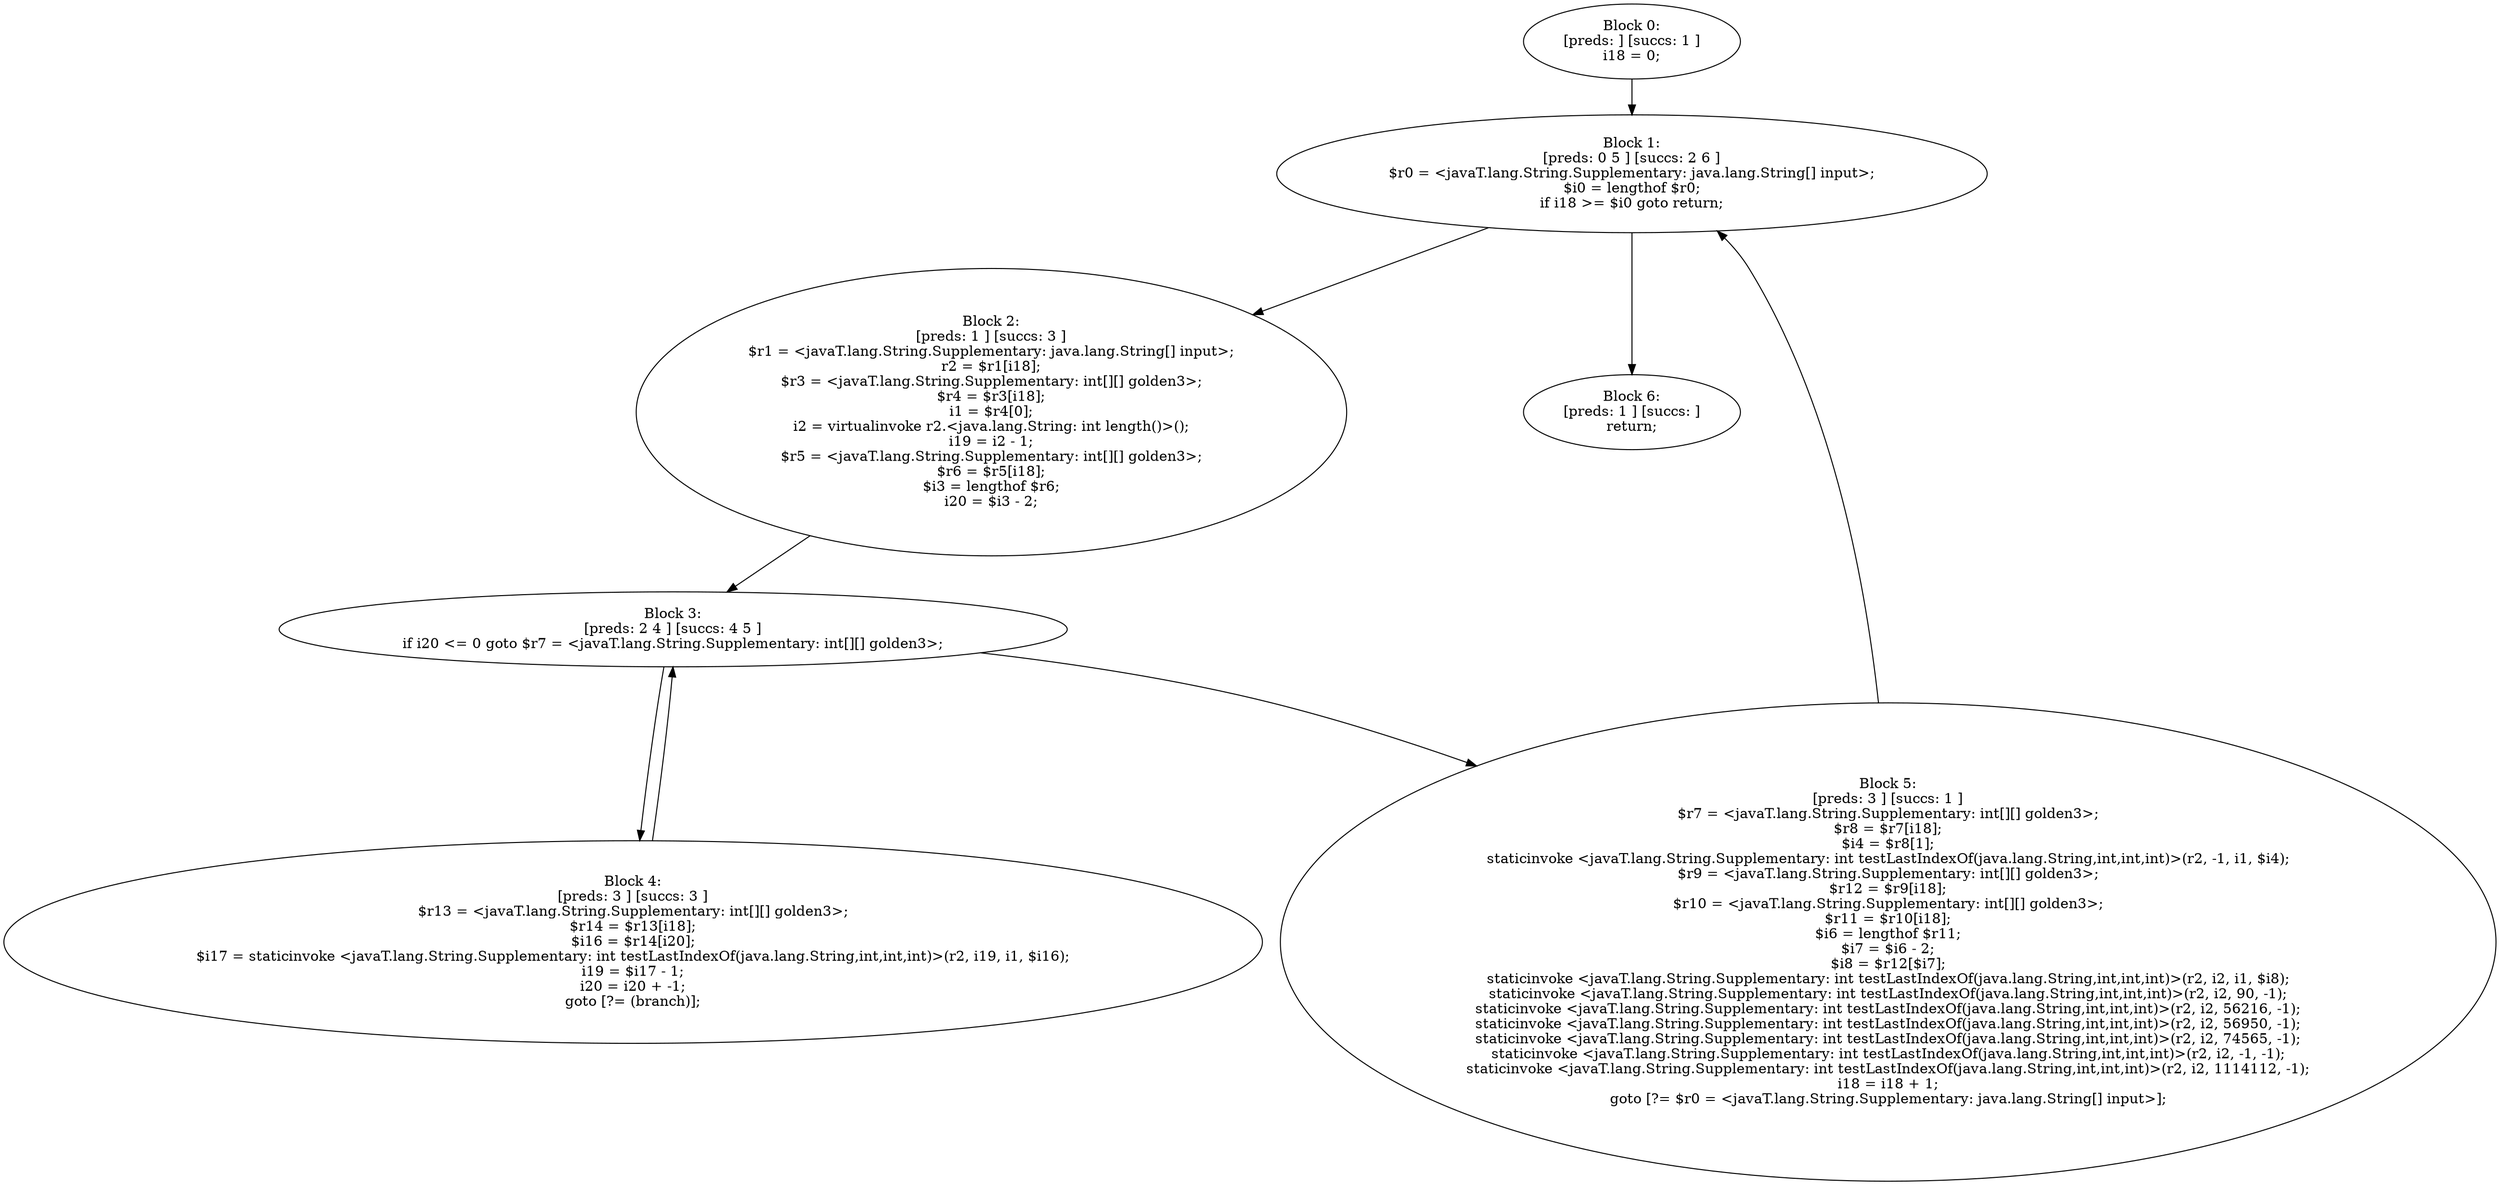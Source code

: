 digraph "unitGraph" {
    "Block 0:
[preds: ] [succs: 1 ]
i18 = 0;
"
    "Block 1:
[preds: 0 5 ] [succs: 2 6 ]
$r0 = <javaT.lang.String.Supplementary: java.lang.String[] input>;
$i0 = lengthof $r0;
if i18 >= $i0 goto return;
"
    "Block 2:
[preds: 1 ] [succs: 3 ]
$r1 = <javaT.lang.String.Supplementary: java.lang.String[] input>;
r2 = $r1[i18];
$r3 = <javaT.lang.String.Supplementary: int[][] golden3>;
$r4 = $r3[i18];
i1 = $r4[0];
i2 = virtualinvoke r2.<java.lang.String: int length()>();
i19 = i2 - 1;
$r5 = <javaT.lang.String.Supplementary: int[][] golden3>;
$r6 = $r5[i18];
$i3 = lengthof $r6;
i20 = $i3 - 2;
"
    "Block 3:
[preds: 2 4 ] [succs: 4 5 ]
if i20 <= 0 goto $r7 = <javaT.lang.String.Supplementary: int[][] golden3>;
"
    "Block 4:
[preds: 3 ] [succs: 3 ]
$r13 = <javaT.lang.String.Supplementary: int[][] golden3>;
$r14 = $r13[i18];
$i16 = $r14[i20];
$i17 = staticinvoke <javaT.lang.String.Supplementary: int testLastIndexOf(java.lang.String,int,int,int)>(r2, i19, i1, $i16);
i19 = $i17 - 1;
i20 = i20 + -1;
goto [?= (branch)];
"
    "Block 5:
[preds: 3 ] [succs: 1 ]
$r7 = <javaT.lang.String.Supplementary: int[][] golden3>;
$r8 = $r7[i18];
$i4 = $r8[1];
staticinvoke <javaT.lang.String.Supplementary: int testLastIndexOf(java.lang.String,int,int,int)>(r2, -1, i1, $i4);
$r9 = <javaT.lang.String.Supplementary: int[][] golden3>;
$r12 = $r9[i18];
$r10 = <javaT.lang.String.Supplementary: int[][] golden3>;
$r11 = $r10[i18];
$i6 = lengthof $r11;
$i7 = $i6 - 2;
$i8 = $r12[$i7];
staticinvoke <javaT.lang.String.Supplementary: int testLastIndexOf(java.lang.String,int,int,int)>(r2, i2, i1, $i8);
staticinvoke <javaT.lang.String.Supplementary: int testLastIndexOf(java.lang.String,int,int,int)>(r2, i2, 90, -1);
staticinvoke <javaT.lang.String.Supplementary: int testLastIndexOf(java.lang.String,int,int,int)>(r2, i2, 56216, -1);
staticinvoke <javaT.lang.String.Supplementary: int testLastIndexOf(java.lang.String,int,int,int)>(r2, i2, 56950, -1);
staticinvoke <javaT.lang.String.Supplementary: int testLastIndexOf(java.lang.String,int,int,int)>(r2, i2, 74565, -1);
staticinvoke <javaT.lang.String.Supplementary: int testLastIndexOf(java.lang.String,int,int,int)>(r2, i2, -1, -1);
staticinvoke <javaT.lang.String.Supplementary: int testLastIndexOf(java.lang.String,int,int,int)>(r2, i2, 1114112, -1);
i18 = i18 + 1;
goto [?= $r0 = <javaT.lang.String.Supplementary: java.lang.String[] input>];
"
    "Block 6:
[preds: 1 ] [succs: ]
return;
"
    "Block 0:
[preds: ] [succs: 1 ]
i18 = 0;
"->"Block 1:
[preds: 0 5 ] [succs: 2 6 ]
$r0 = <javaT.lang.String.Supplementary: java.lang.String[] input>;
$i0 = lengthof $r0;
if i18 >= $i0 goto return;
";
    "Block 1:
[preds: 0 5 ] [succs: 2 6 ]
$r0 = <javaT.lang.String.Supplementary: java.lang.String[] input>;
$i0 = lengthof $r0;
if i18 >= $i0 goto return;
"->"Block 2:
[preds: 1 ] [succs: 3 ]
$r1 = <javaT.lang.String.Supplementary: java.lang.String[] input>;
r2 = $r1[i18];
$r3 = <javaT.lang.String.Supplementary: int[][] golden3>;
$r4 = $r3[i18];
i1 = $r4[0];
i2 = virtualinvoke r2.<java.lang.String: int length()>();
i19 = i2 - 1;
$r5 = <javaT.lang.String.Supplementary: int[][] golden3>;
$r6 = $r5[i18];
$i3 = lengthof $r6;
i20 = $i3 - 2;
";
    "Block 1:
[preds: 0 5 ] [succs: 2 6 ]
$r0 = <javaT.lang.String.Supplementary: java.lang.String[] input>;
$i0 = lengthof $r0;
if i18 >= $i0 goto return;
"->"Block 6:
[preds: 1 ] [succs: ]
return;
";
    "Block 2:
[preds: 1 ] [succs: 3 ]
$r1 = <javaT.lang.String.Supplementary: java.lang.String[] input>;
r2 = $r1[i18];
$r3 = <javaT.lang.String.Supplementary: int[][] golden3>;
$r4 = $r3[i18];
i1 = $r4[0];
i2 = virtualinvoke r2.<java.lang.String: int length()>();
i19 = i2 - 1;
$r5 = <javaT.lang.String.Supplementary: int[][] golden3>;
$r6 = $r5[i18];
$i3 = lengthof $r6;
i20 = $i3 - 2;
"->"Block 3:
[preds: 2 4 ] [succs: 4 5 ]
if i20 <= 0 goto $r7 = <javaT.lang.String.Supplementary: int[][] golden3>;
";
    "Block 3:
[preds: 2 4 ] [succs: 4 5 ]
if i20 <= 0 goto $r7 = <javaT.lang.String.Supplementary: int[][] golden3>;
"->"Block 4:
[preds: 3 ] [succs: 3 ]
$r13 = <javaT.lang.String.Supplementary: int[][] golden3>;
$r14 = $r13[i18];
$i16 = $r14[i20];
$i17 = staticinvoke <javaT.lang.String.Supplementary: int testLastIndexOf(java.lang.String,int,int,int)>(r2, i19, i1, $i16);
i19 = $i17 - 1;
i20 = i20 + -1;
goto [?= (branch)];
";
    "Block 3:
[preds: 2 4 ] [succs: 4 5 ]
if i20 <= 0 goto $r7 = <javaT.lang.String.Supplementary: int[][] golden3>;
"->"Block 5:
[preds: 3 ] [succs: 1 ]
$r7 = <javaT.lang.String.Supplementary: int[][] golden3>;
$r8 = $r7[i18];
$i4 = $r8[1];
staticinvoke <javaT.lang.String.Supplementary: int testLastIndexOf(java.lang.String,int,int,int)>(r2, -1, i1, $i4);
$r9 = <javaT.lang.String.Supplementary: int[][] golden3>;
$r12 = $r9[i18];
$r10 = <javaT.lang.String.Supplementary: int[][] golden3>;
$r11 = $r10[i18];
$i6 = lengthof $r11;
$i7 = $i6 - 2;
$i8 = $r12[$i7];
staticinvoke <javaT.lang.String.Supplementary: int testLastIndexOf(java.lang.String,int,int,int)>(r2, i2, i1, $i8);
staticinvoke <javaT.lang.String.Supplementary: int testLastIndexOf(java.lang.String,int,int,int)>(r2, i2, 90, -1);
staticinvoke <javaT.lang.String.Supplementary: int testLastIndexOf(java.lang.String,int,int,int)>(r2, i2, 56216, -1);
staticinvoke <javaT.lang.String.Supplementary: int testLastIndexOf(java.lang.String,int,int,int)>(r2, i2, 56950, -1);
staticinvoke <javaT.lang.String.Supplementary: int testLastIndexOf(java.lang.String,int,int,int)>(r2, i2, 74565, -1);
staticinvoke <javaT.lang.String.Supplementary: int testLastIndexOf(java.lang.String,int,int,int)>(r2, i2, -1, -1);
staticinvoke <javaT.lang.String.Supplementary: int testLastIndexOf(java.lang.String,int,int,int)>(r2, i2, 1114112, -1);
i18 = i18 + 1;
goto [?= $r0 = <javaT.lang.String.Supplementary: java.lang.String[] input>];
";
    "Block 4:
[preds: 3 ] [succs: 3 ]
$r13 = <javaT.lang.String.Supplementary: int[][] golden3>;
$r14 = $r13[i18];
$i16 = $r14[i20];
$i17 = staticinvoke <javaT.lang.String.Supplementary: int testLastIndexOf(java.lang.String,int,int,int)>(r2, i19, i1, $i16);
i19 = $i17 - 1;
i20 = i20 + -1;
goto [?= (branch)];
"->"Block 3:
[preds: 2 4 ] [succs: 4 5 ]
if i20 <= 0 goto $r7 = <javaT.lang.String.Supplementary: int[][] golden3>;
";
    "Block 5:
[preds: 3 ] [succs: 1 ]
$r7 = <javaT.lang.String.Supplementary: int[][] golden3>;
$r8 = $r7[i18];
$i4 = $r8[1];
staticinvoke <javaT.lang.String.Supplementary: int testLastIndexOf(java.lang.String,int,int,int)>(r2, -1, i1, $i4);
$r9 = <javaT.lang.String.Supplementary: int[][] golden3>;
$r12 = $r9[i18];
$r10 = <javaT.lang.String.Supplementary: int[][] golden3>;
$r11 = $r10[i18];
$i6 = lengthof $r11;
$i7 = $i6 - 2;
$i8 = $r12[$i7];
staticinvoke <javaT.lang.String.Supplementary: int testLastIndexOf(java.lang.String,int,int,int)>(r2, i2, i1, $i8);
staticinvoke <javaT.lang.String.Supplementary: int testLastIndexOf(java.lang.String,int,int,int)>(r2, i2, 90, -1);
staticinvoke <javaT.lang.String.Supplementary: int testLastIndexOf(java.lang.String,int,int,int)>(r2, i2, 56216, -1);
staticinvoke <javaT.lang.String.Supplementary: int testLastIndexOf(java.lang.String,int,int,int)>(r2, i2, 56950, -1);
staticinvoke <javaT.lang.String.Supplementary: int testLastIndexOf(java.lang.String,int,int,int)>(r2, i2, 74565, -1);
staticinvoke <javaT.lang.String.Supplementary: int testLastIndexOf(java.lang.String,int,int,int)>(r2, i2, -1, -1);
staticinvoke <javaT.lang.String.Supplementary: int testLastIndexOf(java.lang.String,int,int,int)>(r2, i2, 1114112, -1);
i18 = i18 + 1;
goto [?= $r0 = <javaT.lang.String.Supplementary: java.lang.String[] input>];
"->"Block 1:
[preds: 0 5 ] [succs: 2 6 ]
$r0 = <javaT.lang.String.Supplementary: java.lang.String[] input>;
$i0 = lengthof $r0;
if i18 >= $i0 goto return;
";
}
